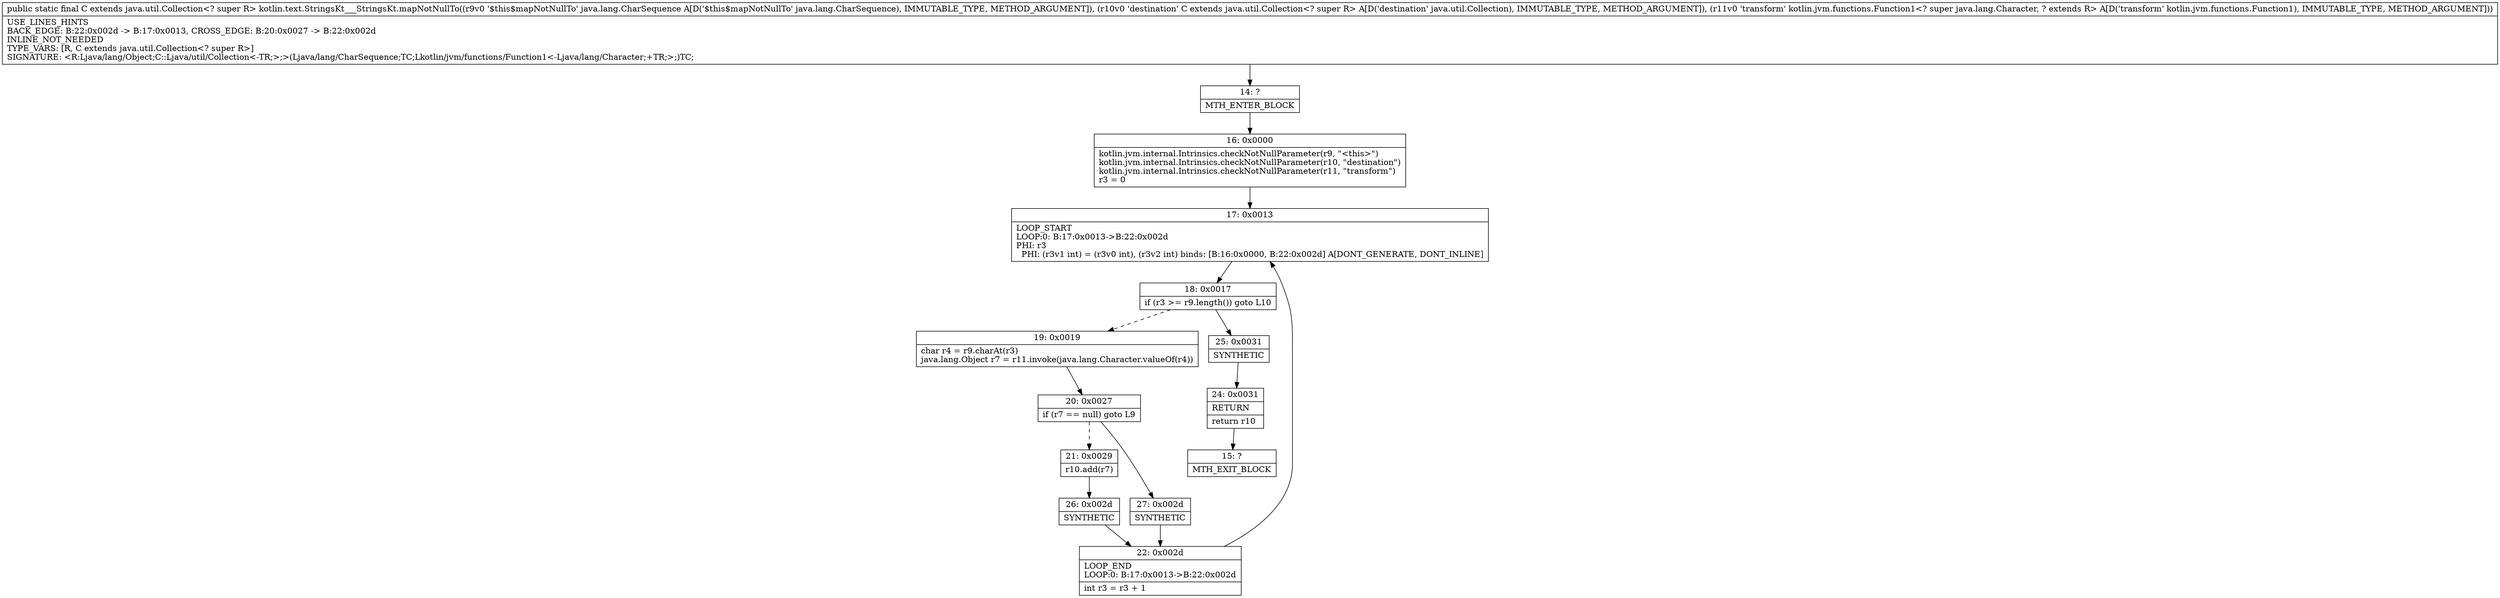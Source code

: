 digraph "CFG forkotlin.text.StringsKt___StringsKt.mapNotNullTo(Ljava\/lang\/CharSequence;Ljava\/util\/Collection;Lkotlin\/jvm\/functions\/Function1;)Ljava\/util\/Collection;" {
Node_14 [shape=record,label="{14\:\ ?|MTH_ENTER_BLOCK\l}"];
Node_16 [shape=record,label="{16\:\ 0x0000|kotlin.jvm.internal.Intrinsics.checkNotNullParameter(r9, \"\<this\>\")\lkotlin.jvm.internal.Intrinsics.checkNotNullParameter(r10, \"destination\")\lkotlin.jvm.internal.Intrinsics.checkNotNullParameter(r11, \"transform\")\lr3 = 0\l}"];
Node_17 [shape=record,label="{17\:\ 0x0013|LOOP_START\lLOOP:0: B:17:0x0013\-\>B:22:0x002d\lPHI: r3 \l  PHI: (r3v1 int) = (r3v0 int), (r3v2 int) binds: [B:16:0x0000, B:22:0x002d] A[DONT_GENERATE, DONT_INLINE]\l}"];
Node_18 [shape=record,label="{18\:\ 0x0017|if (r3 \>= r9.length()) goto L10\l}"];
Node_19 [shape=record,label="{19\:\ 0x0019|char r4 = r9.charAt(r3)\ljava.lang.Object r7 = r11.invoke(java.lang.Character.valueOf(r4))\l}"];
Node_20 [shape=record,label="{20\:\ 0x0027|if (r7 == null) goto L9\l}"];
Node_21 [shape=record,label="{21\:\ 0x0029|r10.add(r7)\l}"];
Node_26 [shape=record,label="{26\:\ 0x002d|SYNTHETIC\l}"];
Node_22 [shape=record,label="{22\:\ 0x002d|LOOP_END\lLOOP:0: B:17:0x0013\-\>B:22:0x002d\l|int r3 = r3 + 1\l}"];
Node_27 [shape=record,label="{27\:\ 0x002d|SYNTHETIC\l}"];
Node_25 [shape=record,label="{25\:\ 0x0031|SYNTHETIC\l}"];
Node_24 [shape=record,label="{24\:\ 0x0031|RETURN\l|return r10\l}"];
Node_15 [shape=record,label="{15\:\ ?|MTH_EXIT_BLOCK\l}"];
MethodNode[shape=record,label="{public static final C extends java.util.Collection\<? super R\> kotlin.text.StringsKt___StringsKt.mapNotNullTo((r9v0 '$this$mapNotNullTo' java.lang.CharSequence A[D('$this$mapNotNullTo' java.lang.CharSequence), IMMUTABLE_TYPE, METHOD_ARGUMENT]), (r10v0 'destination' C extends java.util.Collection\<? super R\> A[D('destination' java.util.Collection), IMMUTABLE_TYPE, METHOD_ARGUMENT]), (r11v0 'transform' kotlin.jvm.functions.Function1\<? super java.lang.Character, ? extends R\> A[D('transform' kotlin.jvm.functions.Function1), IMMUTABLE_TYPE, METHOD_ARGUMENT]))  | USE_LINES_HINTS\lBACK_EDGE: B:22:0x002d \-\> B:17:0x0013, CROSS_EDGE: B:20:0x0027 \-\> B:22:0x002d\lINLINE_NOT_NEEDED\lTYPE_VARS: [R, C extends java.util.Collection\<? super R\>]\lSIGNATURE: \<R:Ljava\/lang\/Object;C::Ljava\/util\/Collection\<\-TR;\>;\>(Ljava\/lang\/CharSequence;TC;Lkotlin\/jvm\/functions\/Function1\<\-Ljava\/lang\/Character;+TR;\>;)TC;\l}"];
MethodNode -> Node_14;Node_14 -> Node_16;
Node_16 -> Node_17;
Node_17 -> Node_18;
Node_18 -> Node_19[style=dashed];
Node_18 -> Node_25;
Node_19 -> Node_20;
Node_20 -> Node_21[style=dashed];
Node_20 -> Node_27;
Node_21 -> Node_26;
Node_26 -> Node_22;
Node_22 -> Node_17;
Node_27 -> Node_22;
Node_25 -> Node_24;
Node_24 -> Node_15;
}

